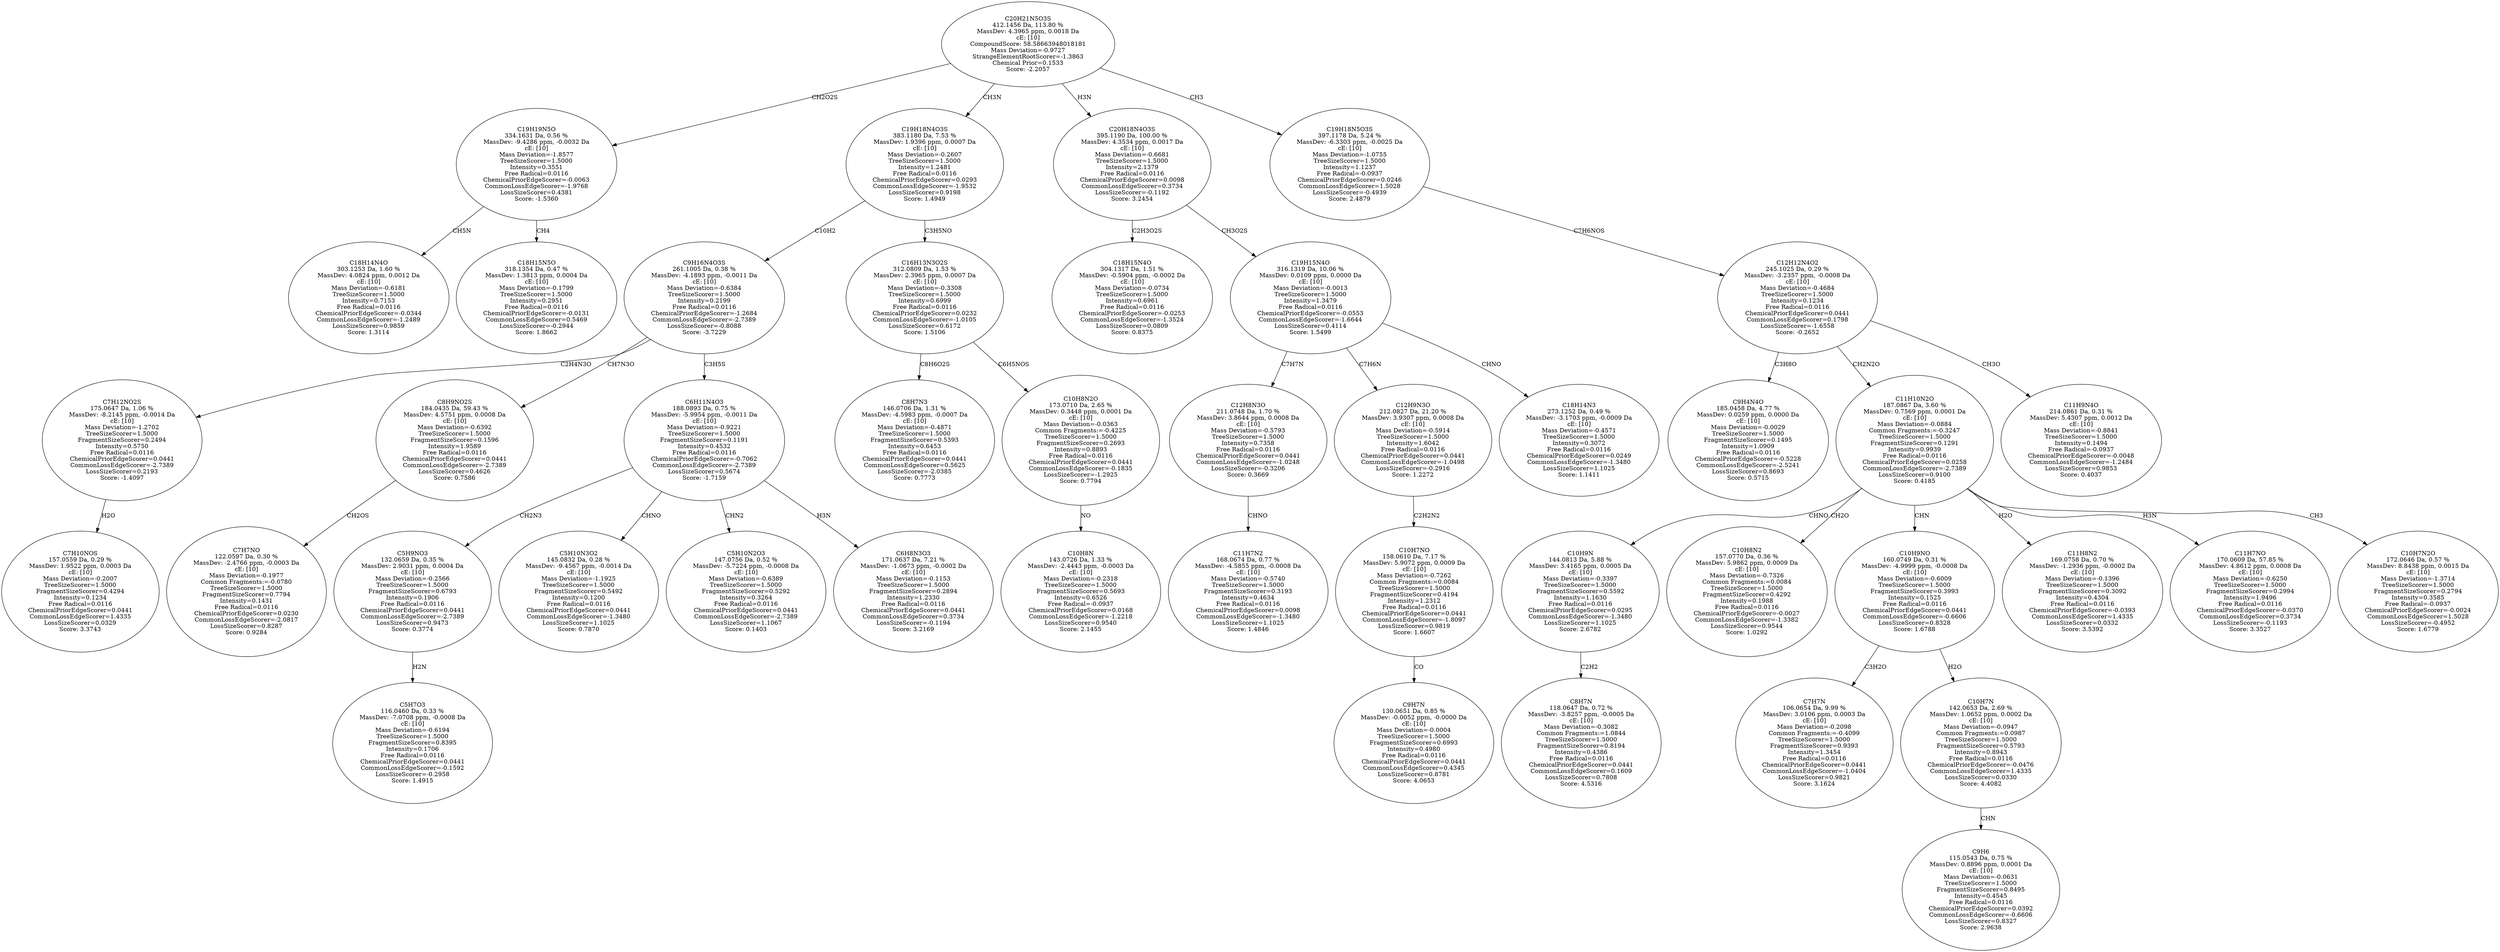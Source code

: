 strict digraph {
v1 [label="C18H14N4O\n303.1253 Da, 1.60 %\nMassDev: 4.0824 ppm, 0.0012 Da\ncE: [10]\nMass Deviation=-0.6181\nTreeSizeScorer=1.5000\nIntensity=0.7153\nFree Radical=0.0116\nChemicalPriorEdgeScorer=-0.0344\nCommonLossEdgeScorer=-1.2489\nLossSizeScorer=0.9859\nScore: 1.3114"];
v2 [label="C18H15N5O\n318.1354 Da, 0.47 %\nMassDev: 1.3813 ppm, 0.0004 Da\ncE: [10]\nMass Deviation=-0.1799\nTreeSizeScorer=1.5000\nIntensity=0.2951\nFree Radical=0.0116\nChemicalPriorEdgeScorer=-0.0131\nCommonLossEdgeScorer=0.5469\nLossSizeScorer=-0.2944\nScore: 1.8662"];
v3 [label="C19H19N5O\n334.1631 Da, 0.56 %\nMassDev: -9.4286 ppm, -0.0032 Da\ncE: [10]\nMass Deviation=-1.8577\nTreeSizeScorer=1.5000\nIntensity=0.3551\nFree Radical=0.0116\nChemicalPriorEdgeScorer=-0.0063\nCommonLossEdgeScorer=-1.9768\nLossSizeScorer=0.4381\nScore: -1.5360"];
v4 [label="C7H10NOS\n157.0559 Da, 0.29 %\nMassDev: 1.9522 ppm, 0.0003 Da\ncE: [10]\nMass Deviation=-0.2007\nTreeSizeScorer=1.5000\nFragmentSizeScorer=0.4294\nIntensity=0.1234\nFree Radical=0.0116\nChemicalPriorEdgeScorer=0.0441\nCommonLossEdgeScorer=1.4335\nLossSizeScorer=0.0329\nScore: 3.3743"];
v5 [label="C7H12NO2S\n175.0647 Da, 1.06 %\nMassDev: -8.2145 ppm, -0.0014 Da\ncE: [10]\nMass Deviation=-1.2702\nTreeSizeScorer=1.5000\nFragmentSizeScorer=0.2494\nIntensity=0.5750\nFree Radical=0.0116\nChemicalPriorEdgeScorer=0.0441\nCommonLossEdgeScorer=-2.7389\nLossSizeScorer=0.2193\nScore: -1.4097"];
v6 [label="C7H7NO\n122.0597 Da, 0.30 %\nMassDev: -2.4766 ppm, -0.0003 Da\ncE: [10]\nMass Deviation=-0.1977\nCommon Fragments:=-0.0780\nTreeSizeScorer=1.5000\nFragmentSizeScorer=0.7794\nIntensity=0.1431\nFree Radical=0.0116\nChemicalPriorEdgeScorer=0.0230\nCommonLossEdgeScorer=-2.0817\nLossSizeScorer=0.8287\nScore: 0.9284"];
v7 [label="C8H9NO2S\n184.0435 Da, 59.43 %\nMassDev: 4.5751 ppm, 0.0008 Da\ncE: [10]\nMass Deviation=-0.6392\nTreeSizeScorer=1.5000\nFragmentSizeScorer=0.1596\nIntensity=1.9589\nFree Radical=0.0116\nChemicalPriorEdgeScorer=0.0441\nCommonLossEdgeScorer=-2.7389\nLossSizeScorer=0.4626\nScore: 0.7586"];
v8 [label="C5H7O3\n116.0460 Da, 0.33 %\nMassDev: -7.0708 ppm, -0.0008 Da\ncE: [10]\nMass Deviation=-0.6194\nTreeSizeScorer=1.5000\nFragmentSizeScorer=0.8395\nIntensity=0.1706\nFree Radical=0.0116\nChemicalPriorEdgeScorer=0.0441\nCommonLossEdgeScorer=-0.1592\nLossSizeScorer=-0.2958\nScore: 1.4915"];
v9 [label="C5H9NO3\n132.0659 Da, 0.35 %\nMassDev: 2.9031 ppm, 0.0004 Da\ncE: [10]\nMass Deviation=-0.2566\nTreeSizeScorer=1.5000\nFragmentSizeScorer=0.6793\nIntensity=0.1906\nFree Radical=0.0116\nChemicalPriorEdgeScorer=0.0441\nCommonLossEdgeScorer=-2.7389\nLossSizeScorer=0.9473\nScore: 0.3774"];
v10 [label="C5H10N3O2\n145.0832 Da, 0.28 %\nMassDev: -9.4567 ppm, -0.0014 Da\ncE: [10]\nMass Deviation=-1.1925\nTreeSizeScorer=1.5000\nFragmentSizeScorer=0.5492\nIntensity=0.1200\nFree Radical=0.0116\nChemicalPriorEdgeScorer=0.0441\nCommonLossEdgeScorer=-1.3480\nLossSizeScorer=1.1025\nScore: 0.7870"];
v11 [label="C5H10N2O3\n147.0756 Da, 0.52 %\nMassDev: -5.7224 ppm, -0.0008 Da\ncE: [10]\nMass Deviation=-0.6389\nTreeSizeScorer=1.5000\nFragmentSizeScorer=0.5292\nIntensity=0.3264\nFree Radical=0.0116\nChemicalPriorEdgeScorer=0.0441\nCommonLossEdgeScorer=-2.7389\nLossSizeScorer=1.1067\nScore: 0.1403"];
v12 [label="C6H8N3O3\n171.0637 Da, 7.21 %\nMassDev: -1.0673 ppm, -0.0002 Da\ncE: [10]\nMass Deviation=-0.1153\nTreeSizeScorer=1.5000\nFragmentSizeScorer=0.2894\nIntensity=1.2330\nFree Radical=0.0116\nChemicalPriorEdgeScorer=0.0441\nCommonLossEdgeScorer=0.3734\nLossSizeScorer=-0.1194\nScore: 3.2169"];
v13 [label="C6H11N4O3\n188.0893 Da, 0.75 %\nMassDev: -5.9954 ppm, -0.0011 Da\ncE: [10]\nMass Deviation=-0.9221\nTreeSizeScorer=1.5000\nFragmentSizeScorer=0.1191\nIntensity=0.4532\nFree Radical=0.0116\nChemicalPriorEdgeScorer=-0.7062\nCommonLossEdgeScorer=-2.7389\nLossSizeScorer=0.5674\nScore: -1.7159"];
v14 [label="C9H16N4O3S\n261.1005 Da, 0.38 %\nMassDev: -4.1893 ppm, -0.0011 Da\ncE: [10]\nMass Deviation=-0.6384\nTreeSizeScorer=1.5000\nIntensity=0.2199\nFree Radical=0.0116\nChemicalPriorEdgeScorer=-1.2684\nCommonLossEdgeScorer=-2.7389\nLossSizeScorer=-0.8088\nScore: -3.7229"];
v15 [label="C8H7N3\n146.0706 Da, 1.31 %\nMassDev: -4.5983 ppm, -0.0007 Da\ncE: [10]\nMass Deviation=-0.4871\nTreeSizeScorer=1.5000\nFragmentSizeScorer=0.5393\nIntensity=0.6453\nFree Radical=0.0116\nChemicalPriorEdgeScorer=0.0441\nCommonLossEdgeScorer=0.5625\nLossSizeScorer=-2.0385\nScore: 0.7773"];
v16 [label="C10H8N\n143.0726 Da, 1.33 %\nMassDev: -2.4443 ppm, -0.0003 Da\ncE: [10]\nMass Deviation=-0.2318\nTreeSizeScorer=1.5000\nFragmentSizeScorer=0.5693\nIntensity=0.6526\nFree Radical=-0.0937\nChemicalPriorEdgeScorer=0.0168\nCommonLossEdgeScorer=-1.2218\nLossSizeScorer=0.9540\nScore: 2.1455"];
v17 [label="C10H8N2O\n173.0710 Da, 2.65 %\nMassDev: 0.3448 ppm, 0.0001 Da\ncE: [10]\nMass Deviation=-0.0363\nCommon Fragments:=-0.4225\nTreeSizeScorer=1.5000\nFragmentSizeScorer=0.2693\nIntensity=0.8893\nFree Radical=0.0116\nChemicalPriorEdgeScorer=0.0441\nCommonLossEdgeScorer=-0.1835\nLossSizeScorer=-1.2925\nScore: 0.7794"];
v18 [label="C16H13N3O2S\n312.0809 Da, 1.53 %\nMassDev: 2.3965 ppm, 0.0007 Da\ncE: [10]\nMass Deviation=-0.3308\nTreeSizeScorer=1.5000\nIntensity=0.6999\nFree Radical=0.0116\nChemicalPriorEdgeScorer=0.0232\nCommonLossEdgeScorer=-1.0105\nLossSizeScorer=0.6172\nScore: 1.5106"];
v19 [label="C19H18N4O3S\n383.1180 Da, 7.53 %\nMassDev: 1.9396 ppm, 0.0007 Da\ncE: [10]\nMass Deviation=-0.2607\nTreeSizeScorer=1.5000\nIntensity=1.2481\nFree Radical=0.0116\nChemicalPriorEdgeScorer=0.0293\nCommonLossEdgeScorer=-1.9532\nLossSizeScorer=0.9198\nScore: 1.4949"];
v20 [label="C18H15N4O\n304.1317 Da, 1.51 %\nMassDev: -0.5904 ppm, -0.0002 Da\ncE: [10]\nMass Deviation=-0.0734\nTreeSizeScorer=1.5000\nIntensity=0.6961\nFree Radical=0.0116\nChemicalPriorEdgeScorer=-0.0253\nCommonLossEdgeScorer=-1.3524\nLossSizeScorer=0.0809\nScore: 0.8375"];
v21 [label="C11H7N2\n168.0674 Da, 0.77 %\nMassDev: -4.5855 ppm, -0.0008 Da\ncE: [10]\nMass Deviation=-0.5740\nTreeSizeScorer=1.5000\nFragmentSizeScorer=0.3193\nIntensity=0.4634\nFree Radical=0.0116\nChemicalPriorEdgeScorer=0.0098\nCommonLossEdgeScorer=-1.3480\nLossSizeScorer=1.1025\nScore: 1.4846"];
v22 [label="C12H8N3O\n211.0748 Da, 1.70 %\nMassDev: 3.8644 ppm, 0.0008 Da\ncE: [10]\nMass Deviation=-0.5793\nTreeSizeScorer=1.5000\nIntensity=0.7358\nFree Radical=0.0116\nChemicalPriorEdgeScorer=0.0441\nCommonLossEdgeScorer=-1.0248\nLossSizeScorer=-0.3206\nScore: 0.3669"];
v23 [label="C9H7N\n130.0651 Da, 0.85 %\nMassDev: -0.0052 ppm, -0.0000 Da\ncE: [10]\nMass Deviation=-0.0004\nTreeSizeScorer=1.5000\nFragmentSizeScorer=0.6993\nIntensity=0.4980\nFree Radical=0.0116\nChemicalPriorEdgeScorer=0.0441\nCommonLossEdgeScorer=0.4345\nLossSizeScorer=0.8781\nScore: 4.0653"];
v24 [label="C10H7NO\n158.0610 Da, 7.17 %\nMassDev: 5.9072 ppm, 0.0009 Da\ncE: [10]\nMass Deviation=-0.7262\nCommon Fragments:=0.0084\nTreeSizeScorer=1.5000\nFragmentSizeScorer=0.4194\nIntensity=1.2312\nFree Radical=0.0116\nChemicalPriorEdgeScorer=0.0441\nCommonLossEdgeScorer=-1.8097\nLossSizeScorer=0.9819\nScore: 1.6607"];
v25 [label="C12H9N3O\n212.0827 Da, 21.20 %\nMassDev: 3.9307 ppm, 0.0008 Da\ncE: [10]\nMass Deviation=-0.5914\nTreeSizeScorer=1.5000\nIntensity=1.6042\nFree Radical=0.0116\nChemicalPriorEdgeScorer=0.0441\nCommonLossEdgeScorer=-1.0498\nLossSizeScorer=-0.2916\nScore: 1.2272"];
v26 [label="C18H14N3\n273.1252 Da, 0.49 %\nMassDev: -3.1703 ppm, -0.0009 Da\ncE: [10]\nMass Deviation=-0.4571\nTreeSizeScorer=1.5000\nIntensity=0.3072\nFree Radical=0.0116\nChemicalPriorEdgeScorer=0.0249\nCommonLossEdgeScorer=-1.3480\nLossSizeScorer=1.1025\nScore: 1.1411"];
v27 [label="C19H15N4O\n316.1319 Da, 10.06 %\nMassDev: 0.0109 ppm, 0.0000 Da\ncE: [10]\nMass Deviation=-0.0013\nTreeSizeScorer=1.5000\nIntensity=1.3479\nFree Radical=0.0116\nChemicalPriorEdgeScorer=-0.0553\nCommonLossEdgeScorer=-1.6644\nLossSizeScorer=0.4114\nScore: 1.5499"];
v28 [label="C20H18N4O3S\n395.1190 Da, 100.00 %\nMassDev: 4.3534 ppm, 0.0017 Da\ncE: [10]\nMass Deviation=-0.6681\nTreeSizeScorer=1.5000\nIntensity=2.1379\nFree Radical=0.0116\nChemicalPriorEdgeScorer=0.0098\nCommonLossEdgeScorer=0.3734\nLossSizeScorer=-0.1192\nScore: 3.2454"];
v29 [label="C9H4N4O\n185.0458 Da, 4.77 %\nMassDev: 0.0259 ppm, 0.0000 Da\ncE: [10]\nMass Deviation=-0.0029\nTreeSizeScorer=1.5000\nFragmentSizeScorer=0.1495\nIntensity=1.0909\nFree Radical=0.0116\nChemicalPriorEdgeScorer=-0.5228\nCommonLossEdgeScorer=-2.5241\nLossSizeScorer=0.8693\nScore: 0.5715"];
v30 [label="C8H7N\n118.0647 Da, 0.72 %\nMassDev: -3.8257 ppm, -0.0005 Da\ncE: [10]\nMass Deviation=-0.3082\nCommon Fragments:=1.0844\nTreeSizeScorer=1.5000\nFragmentSizeScorer=0.8194\nIntensity=0.4386\nFree Radical=0.0116\nChemicalPriorEdgeScorer=0.0441\nCommonLossEdgeScorer=0.1609\nLossSizeScorer=0.7808\nScore: 4.5316"];
v31 [label="C10H9N\n144.0813 Da, 5.88 %\nMassDev: 3.4165 ppm, 0.0005 Da\ncE: [10]\nMass Deviation=-0.3397\nTreeSizeScorer=1.5000\nFragmentSizeScorer=0.5592\nIntensity=1.1630\nFree Radical=0.0116\nChemicalPriorEdgeScorer=0.0295\nCommonLossEdgeScorer=-1.3480\nLossSizeScorer=1.1025\nScore: 2.6782"];
v32 [label="C10H8N2\n157.0770 Da, 0.36 %\nMassDev: 5.9862 ppm, 0.0009 Da\ncE: [10]\nMass Deviation=-0.7326\nCommon Fragments:=0.0084\nTreeSizeScorer=1.5000\nFragmentSizeScorer=0.4292\nIntensity=0.1988\nFree Radical=0.0116\nChemicalPriorEdgeScorer=-0.0027\nCommonLossEdgeScorer=-1.3382\nLossSizeScorer=0.9544\nScore: 1.0292"];
v33 [label="C7H7N\n106.0654 Da, 9.99 %\nMassDev: 3.0106 ppm, 0.0003 Da\ncE: [10]\nMass Deviation=-0.2098\nCommon Fragments:=-0.4099\nTreeSizeScorer=1.5000\nFragmentSizeScorer=0.9393\nIntensity=1.3454\nFree Radical=0.0116\nChemicalPriorEdgeScorer=0.0441\nCommonLossEdgeScorer=-1.0404\nLossSizeScorer=0.9821\nScore: 3.1624"];
v34 [label="C9H6\n115.0543 Da, 0.75 %\nMassDev: 0.8896 ppm, 0.0001 Da\ncE: [10]\nMass Deviation=-0.0631\nTreeSizeScorer=1.5000\nFragmentSizeScorer=0.8495\nIntensity=0.4545\nFree Radical=0.0116\nChemicalPriorEdgeScorer=0.0392\nCommonLossEdgeScorer=-0.6606\nLossSizeScorer=0.8327\nScore: 2.9638"];
v35 [label="C10H7N\n142.0653 Da, 2.69 %\nMassDev: 1.0652 ppm, 0.0002 Da\ncE: [10]\nMass Deviation=-0.0947\nCommon Fragments:=0.0987\nTreeSizeScorer=1.5000\nFragmentSizeScorer=0.5793\nIntensity=0.8943\nFree Radical=0.0116\nChemicalPriorEdgeScorer=-0.0476\nCommonLossEdgeScorer=1.4335\nLossSizeScorer=0.0330\nScore: 4.4082"];
v36 [label="C10H9NO\n160.0749 Da, 0.31 %\nMassDev: -4.9999 ppm, -0.0008 Da\ncE: [10]\nMass Deviation=-0.6009\nTreeSizeScorer=1.5000\nFragmentSizeScorer=0.3993\nIntensity=0.1525\nFree Radical=0.0116\nChemicalPriorEdgeScorer=0.0441\nCommonLossEdgeScorer=-0.6606\nLossSizeScorer=0.8328\nScore: 1.6788"];
v37 [label="C11H8N2\n169.0758 Da, 0.70 %\nMassDev: -1.2936 ppm, -0.0002 Da\ncE: [10]\nMass Deviation=-0.1396\nTreeSizeScorer=1.5000\nFragmentSizeScorer=0.3092\nIntensity=0.4304\nFree Radical=0.0116\nChemicalPriorEdgeScorer=-0.0393\nCommonLossEdgeScorer=1.4335\nLossSizeScorer=0.0332\nScore: 3.5392"];
v38 [label="C11H7NO\n170.0609 Da, 57.85 %\nMassDev: 4.8612 ppm, 0.0008 Da\ncE: [10]\nMass Deviation=-0.6250\nTreeSizeScorer=1.5000\nFragmentSizeScorer=0.2994\nIntensity=1.9496\nFree Radical=0.0116\nChemicalPriorEdgeScorer=-0.0370\nCommonLossEdgeScorer=0.3734\nLossSizeScorer=-0.1193\nScore: 3.3527"];
v39 [label="C10H7N2O\n172.0646 Da, 0.57 %\nMassDev: 8.8438 ppm, 0.0015 Da\ncE: [10]\nMass Deviation=-1.3714\nTreeSizeScorer=1.5000\nFragmentSizeScorer=0.2794\nIntensity=0.3585\nFree Radical=-0.0937\nChemicalPriorEdgeScorer=-0.0024\nCommonLossEdgeScorer=1.5028\nLossSizeScorer=-0.4952\nScore: 1.6779"];
v40 [label="C11H10N2O\n187.0867 Da, 3.60 %\nMassDev: 0.7569 ppm, 0.0001 Da\ncE: [10]\nMass Deviation=-0.0884\nCommon Fragments:=-0.3247\nTreeSizeScorer=1.5000\nFragmentSizeScorer=0.1291\nIntensity=0.9939\nFree Radical=0.0116\nChemicalPriorEdgeScorer=0.0258\nCommonLossEdgeScorer=-2.7389\nLossSizeScorer=0.9100\nScore: 0.4185"];
v41 [label="C11H9N4O\n214.0861 Da, 0.31 %\nMassDev: 5.4307 ppm, 0.0012 Da\ncE: [10]\nMass Deviation=-0.8841\nTreeSizeScorer=1.5000\nIntensity=0.1494\nFree Radical=-0.0937\nChemicalPriorEdgeScorer=-0.0048\nCommonLossEdgeScorer=-1.2484\nLossSizeScorer=0.9853\nScore: 0.4037"];
v42 [label="C12H12N4O2\n245.1025 Da, 0.29 %\nMassDev: -3.2357 ppm, -0.0008 Da\ncE: [10]\nMass Deviation=-0.4684\nTreeSizeScorer=1.5000\nIntensity=0.1234\nFree Radical=0.0116\nChemicalPriorEdgeScorer=0.0441\nCommonLossEdgeScorer=0.1798\nLossSizeScorer=-1.6558\nScore: -0.2652"];
v43 [label="C19H18N5O3S\n397.1178 Da, 5.24 %\nMassDev: -6.3303 ppm, -0.0025 Da\ncE: [10]\nMass Deviation=-1.0755\nTreeSizeScorer=1.5000\nIntensity=1.1237\nFree Radical=-0.0937\nChemicalPriorEdgeScorer=0.0246\nCommonLossEdgeScorer=1.5028\nLossSizeScorer=-0.4939\nScore: 2.4879"];
v44 [label="C20H21N5O3S\n412.1456 Da, 113.80 %\nMassDev: 4.3965 ppm, 0.0018 Da\ncE: [10]\nCompoundScore: 58.58663948018181\nMass Deviation=-0.9727\nStrangeElementRootScorer=-1.3863\nChemical Prior=0.1533\nScore: -2.2057"];
v3 -> v1 [label="CH5N"];
v3 -> v2 [label="CH4"];
v44 -> v3 [label="CH2O2S"];
v5 -> v4 [label="H2O"];
v14 -> v5 [label="C2H4N3O"];
v7 -> v6 [label="CH2OS"];
v14 -> v7 [label="CH7N3O"];
v9 -> v8 [label="H2N"];
v13 -> v9 [label="CH2N3"];
v13 -> v10 [label="CHNO"];
v13 -> v11 [label="CHN2"];
v13 -> v12 [label="H3N"];
v14 -> v13 [label="C3H5S"];
v19 -> v14 [label="C10H2"];
v18 -> v15 [label="C8H6O2S"];
v17 -> v16 [label="NO"];
v18 -> v17 [label="C6H5NOS"];
v19 -> v18 [label="C3H5NO"];
v44 -> v19 [label="CH3N"];
v28 -> v20 [label="C2H3O2S"];
v22 -> v21 [label="CHNO"];
v27 -> v22 [label="C7H7N"];
v24 -> v23 [label="CO"];
v25 -> v24 [label="C2H2N2"];
v27 -> v25 [label="C7H6N"];
v27 -> v26 [label="CHNO"];
v28 -> v27 [label="CH3O2S"];
v44 -> v28 [label="H3N"];
v42 -> v29 [label="C3H8O"];
v31 -> v30 [label="C2H2"];
v40 -> v31 [label="CHNO"];
v40 -> v32 [label="CH2O"];
v36 -> v33 [label="C3H2O"];
v35 -> v34 [label="CHN"];
v36 -> v35 [label="H2O"];
v40 -> v36 [label="CHN"];
v40 -> v37 [label="H2O"];
v40 -> v38 [label="H3N"];
v40 -> v39 [label="CH3"];
v42 -> v40 [label="CH2N2O"];
v42 -> v41 [label="CH3O"];
v43 -> v42 [label="C7H6NOS"];
v44 -> v43 [label="CH3"];
}
